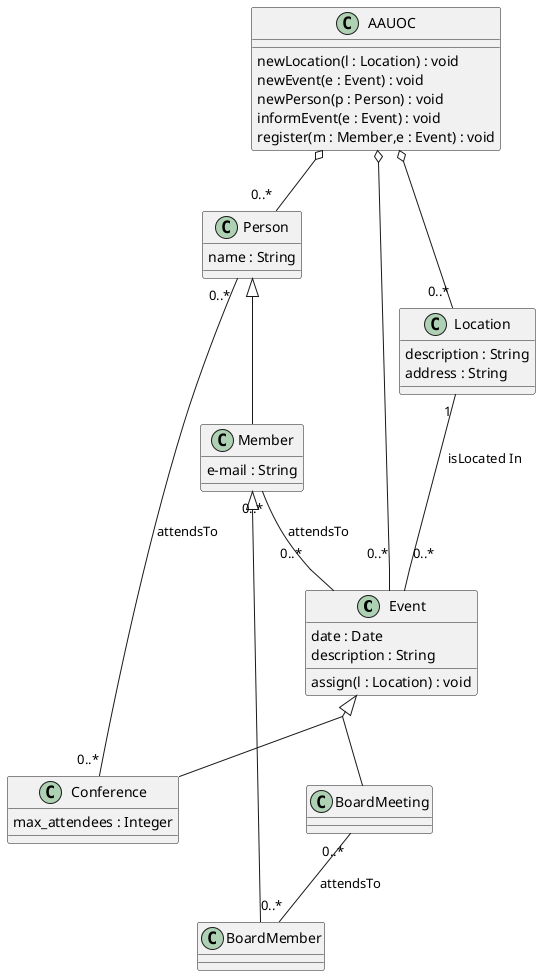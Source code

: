 @startuml
'https://plantuml.com/class-diagram

skinparam groupInheritance 2


Event <|-- Conference
Event <|-- BoardMeeting

Person <|-- Member
Member <|-- BoardMember

Member "0..*"-- "0..*" Event : attendsTo
Location "1 "--"0..*" Event : isLocated In
BoardMeeting "0..*"--" 0..*" BoardMember : attendsTo
Person "0..* "--"0..*" Conference : attendsTo


AAUOC o-- "0..*" Location
AAUOC o-- "0..*  "Person
AAUOC o--"0..*" Event


class Conference {
max_attendees : Integer
}

class BoardMeeting{
}

class BoardMember{
}
class Member{
e-mail : String
}
class Person{
name : String
}

class Location{
description : String
address : String
}

class AAUOC{
{method} newLocation(l : Location) : void
{method} newEvent(e : Event) : void
{method} newPerson(p : Person) : void
{method} informEvent(e : Event) : void
{method} register(m : Member,e : Event) : void
}

class Event{
date : Date
description : String
{method} assign(l : Location) : void
}


@enduml